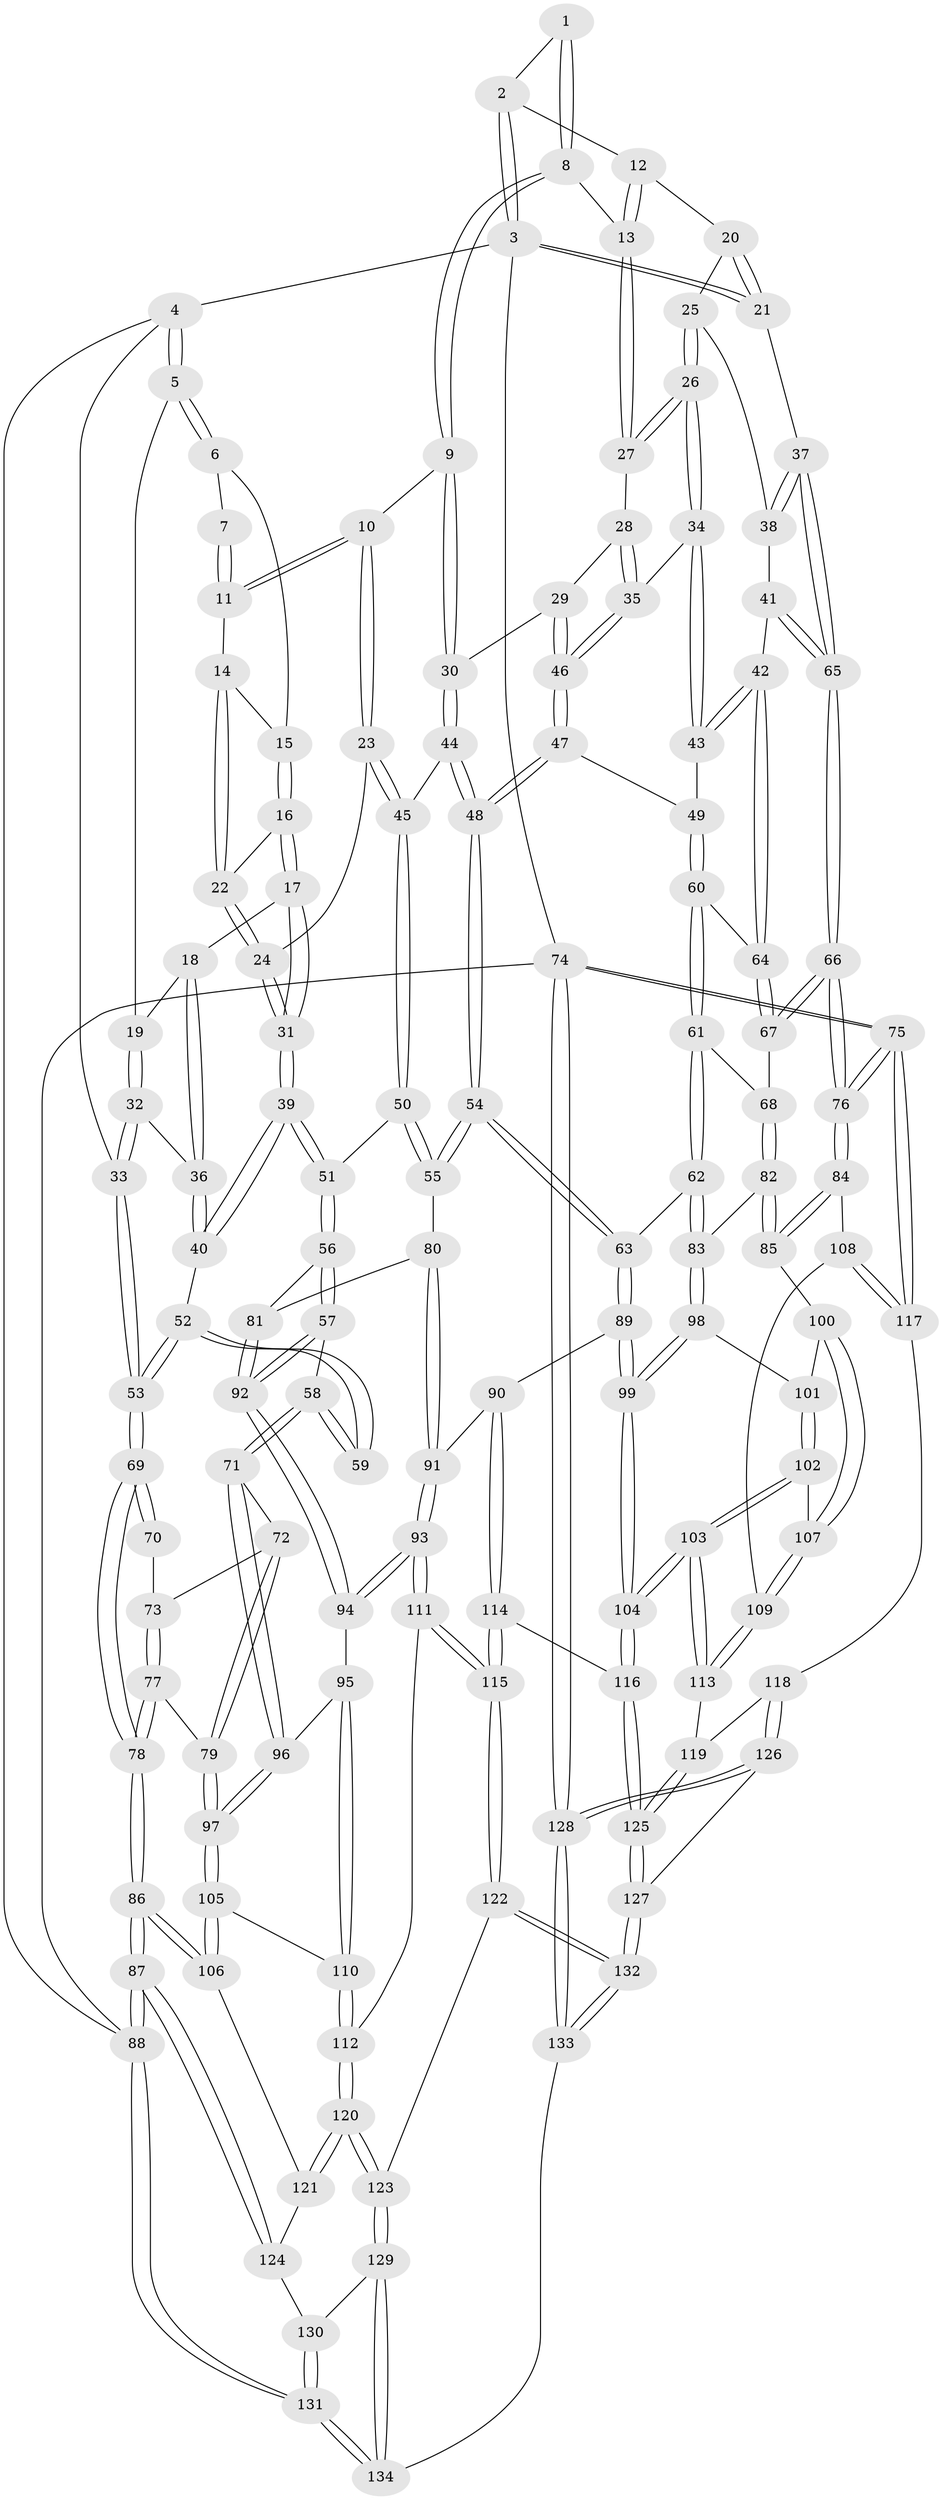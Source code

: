// coarse degree distribution, {3: 0.075, 5: 0.4375, 7: 0.0125, 6: 0.05, 4: 0.425}
// Generated by graph-tools (version 1.1) at 2025/42/03/06/25 10:42:26]
// undirected, 134 vertices, 332 edges
graph export_dot {
graph [start="1"]
  node [color=gray90,style=filled];
  1 [pos="+0.6688579597320246+0"];
  2 [pos="+0.8797728692997617+0"];
  3 [pos="+1+0"];
  4 [pos="+0+0"];
  5 [pos="+0+0"];
  6 [pos="+0.1840757591241109+0"];
  7 [pos="+0.6339245221529756+0"];
  8 [pos="+0.6745373680445013+0"];
  9 [pos="+0.6444089192863329+0.15819152247064727"];
  10 [pos="+0.5382127790854212+0.14696057187970502"];
  11 [pos="+0.49091450874188414+0.08617214111424165"];
  12 [pos="+0.8930872482452699+0.08176519230154834"];
  13 [pos="+0.8002924234194227+0.12819216206544307"];
  14 [pos="+0.42070038801227544+0.1030327039238564"];
  15 [pos="+0.2874909946661955+0"];
  16 [pos="+0.29555621644501623+0.16221801658781132"];
  17 [pos="+0.29130334249380313+0.18568304104291608"];
  18 [pos="+0.25511903119947954+0.19163441941217485"];
  19 [pos="+0.1959014948309936+0.1708855430683697"];
  20 [pos="+0.9159250126418259+0.11444560611915784"];
  21 [pos="+1+0.06403514871271104"];
  22 [pos="+0.4186040434293092+0.11405678606744318"];
  23 [pos="+0.47231827554241945+0.22650066063650506"];
  24 [pos="+0.41942338296480847+0.21324971994314526"];
  25 [pos="+0.9155681630139895+0.18604774363064713"];
  26 [pos="+0.8791552099723888+0.20725376812927307"];
  27 [pos="+0.7973569419451431+0.13719529150142895"];
  28 [pos="+0.757476548337989+0.1739978326779552"];
  29 [pos="+0.7052583592826184+0.18828515355285722"];
  30 [pos="+0.6488148380388582+0.16770570920742273"];
  31 [pos="+0.3573306261969688+0.24966079939788496"];
  32 [pos="+0.14150774556102083+0.23716477470974748"];
  33 [pos="+0+0.2773668020985316"];
  34 [pos="+0.8590251510751759+0.23737248905635902"];
  35 [pos="+0.8282242165881324+0.24099894672137942"];
  36 [pos="+0.2118902317766391+0.28848833695352477"];
  37 [pos="+1+0.16736511738587725"];
  38 [pos="+0.9490065951398504+0.20443199878538834"];
  39 [pos="+0.3360138406893726+0.3427758587636927"];
  40 [pos="+0.22392530917784742+0.3162716240991027"];
  41 [pos="+0.9586612002022875+0.33380662369074404"];
  42 [pos="+0.9188046033702953+0.34321198228454225"];
  43 [pos="+0.8892753999635363+0.3170004758379243"];
  44 [pos="+0.5965424470974815+0.28118283828546364"];
  45 [pos="+0.5170657365089878+0.27713344148190344"];
  46 [pos="+0.7549792035189886+0.3042056436584791"];
  47 [pos="+0.7535104041339039+0.31434524214300513"];
  48 [pos="+0.6490868439096841+0.3804314334053194"];
  49 [pos="+0.7734597769872144+0.32728739430853576"];
  50 [pos="+0.448194172590393+0.3957078181059841"];
  51 [pos="+0.3642982595194581+0.40861575944167666"];
  52 [pos="+0.21185037935323936+0.32652785475837726"];
  53 [pos="+0+0.29460421212896243"];
  54 [pos="+0.6322122362148404+0.47237007873854653"];
  55 [pos="+0.5999770583328664+0.464682888345561"];
  56 [pos="+0.34829034983817075+0.4461413577117313"];
  57 [pos="+0.25801688195090117+0.49657026608076477"];
  58 [pos="+0.2386062927120137+0.506907541345991"];
  59 [pos="+0.1532179809996287+0.4267888183879623"];
  60 [pos="+0.816351120142668+0.40240789551861855"];
  61 [pos="+0.772060328774028+0.46349517890926145"];
  62 [pos="+0.7102702245096231+0.5000902634200944"];
  63 [pos="+0.6404174997408494+0.48764813108048777"];
  64 [pos="+0.8891354984558311+0.39662020278003873"];
  65 [pos="+1+0.38437084130031857"];
  66 [pos="+1+0.5408139462156545"];
  67 [pos="+0.9081276669648862+0.46971416088712825"];
  68 [pos="+0.8893586797057742+0.4880807873853656"];
  69 [pos="+0+0.321002676904252"];
  70 [pos="+0.08839819593847206+0.4145140570349412"];
  71 [pos="+0.23319193226142218+0.5217709658392843"];
  72 [pos="+0.10812810368380775+0.5188516891809851"];
  73 [pos="+0.09949257970275907+0.4994498619893449"];
  74 [pos="+1+1"];
  75 [pos="+1+0.7561826550309063"];
  76 [pos="+1+0.6635911823692267"];
  77 [pos="+0.009126083564425916+0.5907090027398471"];
  78 [pos="+0+0.6102054735298991"];
  79 [pos="+0.06963474742360093+0.5866755334255688"];
  80 [pos="+0.43296998559693817+0.5368507060525254"];
  81 [pos="+0.38948023795724723+0.5122055409535894"];
  82 [pos="+0.8683736093162627+0.5528444166500734"];
  83 [pos="+0.7803149996458518+0.5653400204776268"];
  84 [pos="+0.97107318148023+0.6354728607861154"];
  85 [pos="+0.9367760436119277+0.6291984829717949"];
  86 [pos="+0+0.7141682028361734"];
  87 [pos="+0+1"];
  88 [pos="+0+1"];
  89 [pos="+0.5909599338026124+0.6274047812819734"];
  90 [pos="+0.5467092521995889+0.6372586113618635"];
  91 [pos="+0.4960110640256683+0.6237520557234083"];
  92 [pos="+0.3688100491072332+0.6196552393771645"];
  93 [pos="+0.3713310960278139+0.6664860173793973"];
  94 [pos="+0.36295054390939946+0.6590647941322484"];
  95 [pos="+0.33028004917408876+0.6527166790662863"];
  96 [pos="+0.21467194753609956+0.6042855318434582"];
  97 [pos="+0.20875677848583762+0.6099296436678665"];
  98 [pos="+0.7814220721449261+0.5787153060327219"];
  99 [pos="+0.6507553305207818+0.7115663712170889"];
  100 [pos="+0.904670275443811+0.6446197197681495"];
  101 [pos="+0.7905476741166544+0.6128214585298206"];
  102 [pos="+0.7856769451644915+0.6825037614182327"];
  103 [pos="+0.6888583707779445+0.7684862971233536"];
  104 [pos="+0.6840204943815947+0.7710646852630998"];
  105 [pos="+0.1873492552658227+0.6863236657013502"];
  106 [pos="+0.12311755935003214+0.7622526535106456"];
  107 [pos="+0.8514474029003359+0.6903375130983557"];
  108 [pos="+0.8754205900653959+0.7459527870781615"];
  109 [pos="+0.865775491623555+0.7431654870801333"];
  110 [pos="+0.2710666523320962+0.7449588934870005"];
  111 [pos="+0.37758278102261383+0.7068679392701513"];
  112 [pos="+0.272508877159662+0.7470088022608483"];
  113 [pos="+0.8429719678502942+0.7643983454202525"];
  114 [pos="+0.43468048919451724+0.8247182779104112"];
  115 [pos="+0.4232774606221143+0.8312947370105012"];
  116 [pos="+0.6794935155049143+0.7981493171570033"];
  117 [pos="+0.9790447504423617+0.7975464192801809"];
  118 [pos="+0.8824124806098856+0.8489981781778166"];
  119 [pos="+0.8655092512369523+0.8427979624171933"];
  120 [pos="+0.3013772195450812+0.8529853067389077"];
  121 [pos="+0.14656169507999445+0.8054167731609896"];
  122 [pos="+0.4204109544279371+0.8365970731020175"];
  123 [pos="+0.34476358473842145+0.8890158861308511"];
  124 [pos="+0.13507951662308484+0.8622483211906485"];
  125 [pos="+0.6958091632224943+0.8559467875168346"];
  126 [pos="+0.8832678521269873+0.9172261089718351"];
  127 [pos="+0.6895103688357864+0.9546612637716505"];
  128 [pos="+1+1"];
  129 [pos="+0.30528716147778245+1"];
  130 [pos="+0.14536957188323874+0.8893084115883599"];
  131 [pos="+0+1"];
  132 [pos="+0.6598052551011043+1"];
  133 [pos="+0.6623663890228182+1"];
  134 [pos="+0.28909246218961887+1"];
  1 -- 2;
  1 -- 8;
  1 -- 8;
  2 -- 3;
  2 -- 3;
  2 -- 12;
  3 -- 4;
  3 -- 21;
  3 -- 21;
  3 -- 74;
  4 -- 5;
  4 -- 5;
  4 -- 33;
  4 -- 88;
  5 -- 6;
  5 -- 6;
  5 -- 19;
  6 -- 7;
  6 -- 15;
  7 -- 11;
  7 -- 11;
  8 -- 9;
  8 -- 9;
  8 -- 13;
  9 -- 10;
  9 -- 30;
  9 -- 30;
  10 -- 11;
  10 -- 11;
  10 -- 23;
  10 -- 23;
  11 -- 14;
  12 -- 13;
  12 -- 13;
  12 -- 20;
  13 -- 27;
  13 -- 27;
  14 -- 15;
  14 -- 22;
  14 -- 22;
  15 -- 16;
  15 -- 16;
  16 -- 17;
  16 -- 17;
  16 -- 22;
  17 -- 18;
  17 -- 31;
  17 -- 31;
  18 -- 19;
  18 -- 36;
  18 -- 36;
  19 -- 32;
  19 -- 32;
  20 -- 21;
  20 -- 21;
  20 -- 25;
  21 -- 37;
  22 -- 24;
  22 -- 24;
  23 -- 24;
  23 -- 45;
  23 -- 45;
  24 -- 31;
  24 -- 31;
  25 -- 26;
  25 -- 26;
  25 -- 38;
  26 -- 27;
  26 -- 27;
  26 -- 34;
  26 -- 34;
  27 -- 28;
  28 -- 29;
  28 -- 35;
  28 -- 35;
  29 -- 30;
  29 -- 46;
  29 -- 46;
  30 -- 44;
  30 -- 44;
  31 -- 39;
  31 -- 39;
  32 -- 33;
  32 -- 33;
  32 -- 36;
  33 -- 53;
  33 -- 53;
  34 -- 35;
  34 -- 43;
  34 -- 43;
  35 -- 46;
  35 -- 46;
  36 -- 40;
  36 -- 40;
  37 -- 38;
  37 -- 38;
  37 -- 65;
  37 -- 65;
  38 -- 41;
  39 -- 40;
  39 -- 40;
  39 -- 51;
  39 -- 51;
  40 -- 52;
  41 -- 42;
  41 -- 65;
  41 -- 65;
  42 -- 43;
  42 -- 43;
  42 -- 64;
  42 -- 64;
  43 -- 49;
  44 -- 45;
  44 -- 48;
  44 -- 48;
  45 -- 50;
  45 -- 50;
  46 -- 47;
  46 -- 47;
  47 -- 48;
  47 -- 48;
  47 -- 49;
  48 -- 54;
  48 -- 54;
  49 -- 60;
  49 -- 60;
  50 -- 51;
  50 -- 55;
  50 -- 55;
  51 -- 56;
  51 -- 56;
  52 -- 53;
  52 -- 53;
  52 -- 59;
  52 -- 59;
  53 -- 69;
  53 -- 69;
  54 -- 55;
  54 -- 55;
  54 -- 63;
  54 -- 63;
  55 -- 80;
  56 -- 57;
  56 -- 57;
  56 -- 81;
  57 -- 58;
  57 -- 92;
  57 -- 92;
  58 -- 59;
  58 -- 59;
  58 -- 71;
  58 -- 71;
  60 -- 61;
  60 -- 61;
  60 -- 64;
  61 -- 62;
  61 -- 62;
  61 -- 68;
  62 -- 63;
  62 -- 83;
  62 -- 83;
  63 -- 89;
  63 -- 89;
  64 -- 67;
  64 -- 67;
  65 -- 66;
  65 -- 66;
  66 -- 67;
  66 -- 67;
  66 -- 76;
  66 -- 76;
  67 -- 68;
  68 -- 82;
  68 -- 82;
  69 -- 70;
  69 -- 70;
  69 -- 78;
  69 -- 78;
  70 -- 73;
  71 -- 72;
  71 -- 96;
  71 -- 96;
  72 -- 73;
  72 -- 79;
  72 -- 79;
  73 -- 77;
  73 -- 77;
  74 -- 75;
  74 -- 75;
  74 -- 128;
  74 -- 128;
  74 -- 88;
  75 -- 76;
  75 -- 76;
  75 -- 117;
  75 -- 117;
  76 -- 84;
  76 -- 84;
  77 -- 78;
  77 -- 78;
  77 -- 79;
  78 -- 86;
  78 -- 86;
  79 -- 97;
  79 -- 97;
  80 -- 81;
  80 -- 91;
  80 -- 91;
  81 -- 92;
  81 -- 92;
  82 -- 83;
  82 -- 85;
  82 -- 85;
  83 -- 98;
  83 -- 98;
  84 -- 85;
  84 -- 85;
  84 -- 108;
  85 -- 100;
  86 -- 87;
  86 -- 87;
  86 -- 106;
  86 -- 106;
  87 -- 88;
  87 -- 88;
  87 -- 124;
  87 -- 124;
  88 -- 131;
  88 -- 131;
  89 -- 90;
  89 -- 99;
  89 -- 99;
  90 -- 91;
  90 -- 114;
  90 -- 114;
  91 -- 93;
  91 -- 93;
  92 -- 94;
  92 -- 94;
  93 -- 94;
  93 -- 94;
  93 -- 111;
  93 -- 111;
  94 -- 95;
  95 -- 96;
  95 -- 110;
  95 -- 110;
  96 -- 97;
  96 -- 97;
  97 -- 105;
  97 -- 105;
  98 -- 99;
  98 -- 99;
  98 -- 101;
  99 -- 104;
  99 -- 104;
  100 -- 101;
  100 -- 107;
  100 -- 107;
  101 -- 102;
  101 -- 102;
  102 -- 103;
  102 -- 103;
  102 -- 107;
  103 -- 104;
  103 -- 104;
  103 -- 113;
  103 -- 113;
  104 -- 116;
  104 -- 116;
  105 -- 106;
  105 -- 106;
  105 -- 110;
  106 -- 121;
  107 -- 109;
  107 -- 109;
  108 -- 109;
  108 -- 117;
  108 -- 117;
  109 -- 113;
  109 -- 113;
  110 -- 112;
  110 -- 112;
  111 -- 112;
  111 -- 115;
  111 -- 115;
  112 -- 120;
  112 -- 120;
  113 -- 119;
  114 -- 115;
  114 -- 115;
  114 -- 116;
  115 -- 122;
  115 -- 122;
  116 -- 125;
  116 -- 125;
  117 -- 118;
  118 -- 119;
  118 -- 126;
  118 -- 126;
  119 -- 125;
  119 -- 125;
  120 -- 121;
  120 -- 121;
  120 -- 123;
  120 -- 123;
  121 -- 124;
  122 -- 123;
  122 -- 132;
  122 -- 132;
  123 -- 129;
  123 -- 129;
  124 -- 130;
  125 -- 127;
  125 -- 127;
  126 -- 127;
  126 -- 128;
  126 -- 128;
  127 -- 132;
  127 -- 132;
  128 -- 133;
  128 -- 133;
  129 -- 130;
  129 -- 134;
  129 -- 134;
  130 -- 131;
  130 -- 131;
  131 -- 134;
  131 -- 134;
  132 -- 133;
  132 -- 133;
  133 -- 134;
}
